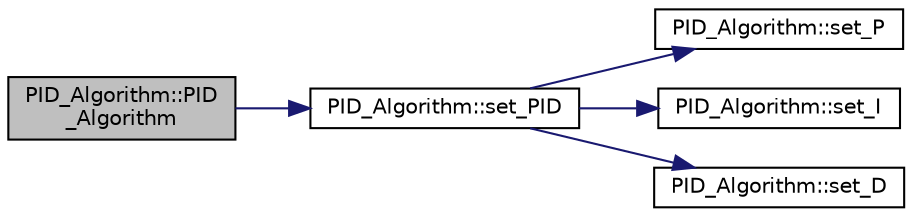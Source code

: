 digraph "PID_Algorithm::PID_Algorithm"
{
 // INTERACTIVE_SVG=YES
 // LATEX_PDF_SIZE
  edge [fontname="Helvetica",fontsize="10",labelfontname="Helvetica",labelfontsize="10"];
  node [fontname="Helvetica",fontsize="10",shape=record];
  rankdir="LR";
  Node0 [label="PID_Algorithm::PID\l_Algorithm",height=0.2,width=0.4,color="black", fillcolor="grey75", style="filled", fontcolor="black",tooltip=" "];
  Node0 -> Node1 [color="midnightblue",fontsize="10",style="solid",fontname="Helvetica"];
  Node1 [label="PID_Algorithm::set_PID",height=0.2,width=0.4,color="black", fillcolor="white", style="filled",URL="$class_p_i_d___algorithm.html#a1f6955b8c523af6e5207b598872b00f9",tooltip=" "];
  Node1 -> Node2 [color="midnightblue",fontsize="10",style="solid",fontname="Helvetica"];
  Node2 [label="PID_Algorithm::set_P",height=0.2,width=0.4,color="black", fillcolor="white", style="filled",URL="$class_p_i_d___algorithm.html#a6248cf0e2677a45193c9b43b0001ee44",tooltip=" "];
  Node1 -> Node3 [color="midnightblue",fontsize="10",style="solid",fontname="Helvetica"];
  Node3 [label="PID_Algorithm::set_I",height=0.2,width=0.4,color="black", fillcolor="white", style="filled",URL="$class_p_i_d___algorithm.html#a06fbd1eb698b088e5378a224521a5323",tooltip=" "];
  Node1 -> Node4 [color="midnightblue",fontsize="10",style="solid",fontname="Helvetica"];
  Node4 [label="PID_Algorithm::set_D",height=0.2,width=0.4,color="black", fillcolor="white", style="filled",URL="$class_p_i_d___algorithm.html#a6e830c2340d3cebb2131a9308f558746",tooltip=" "];
}
